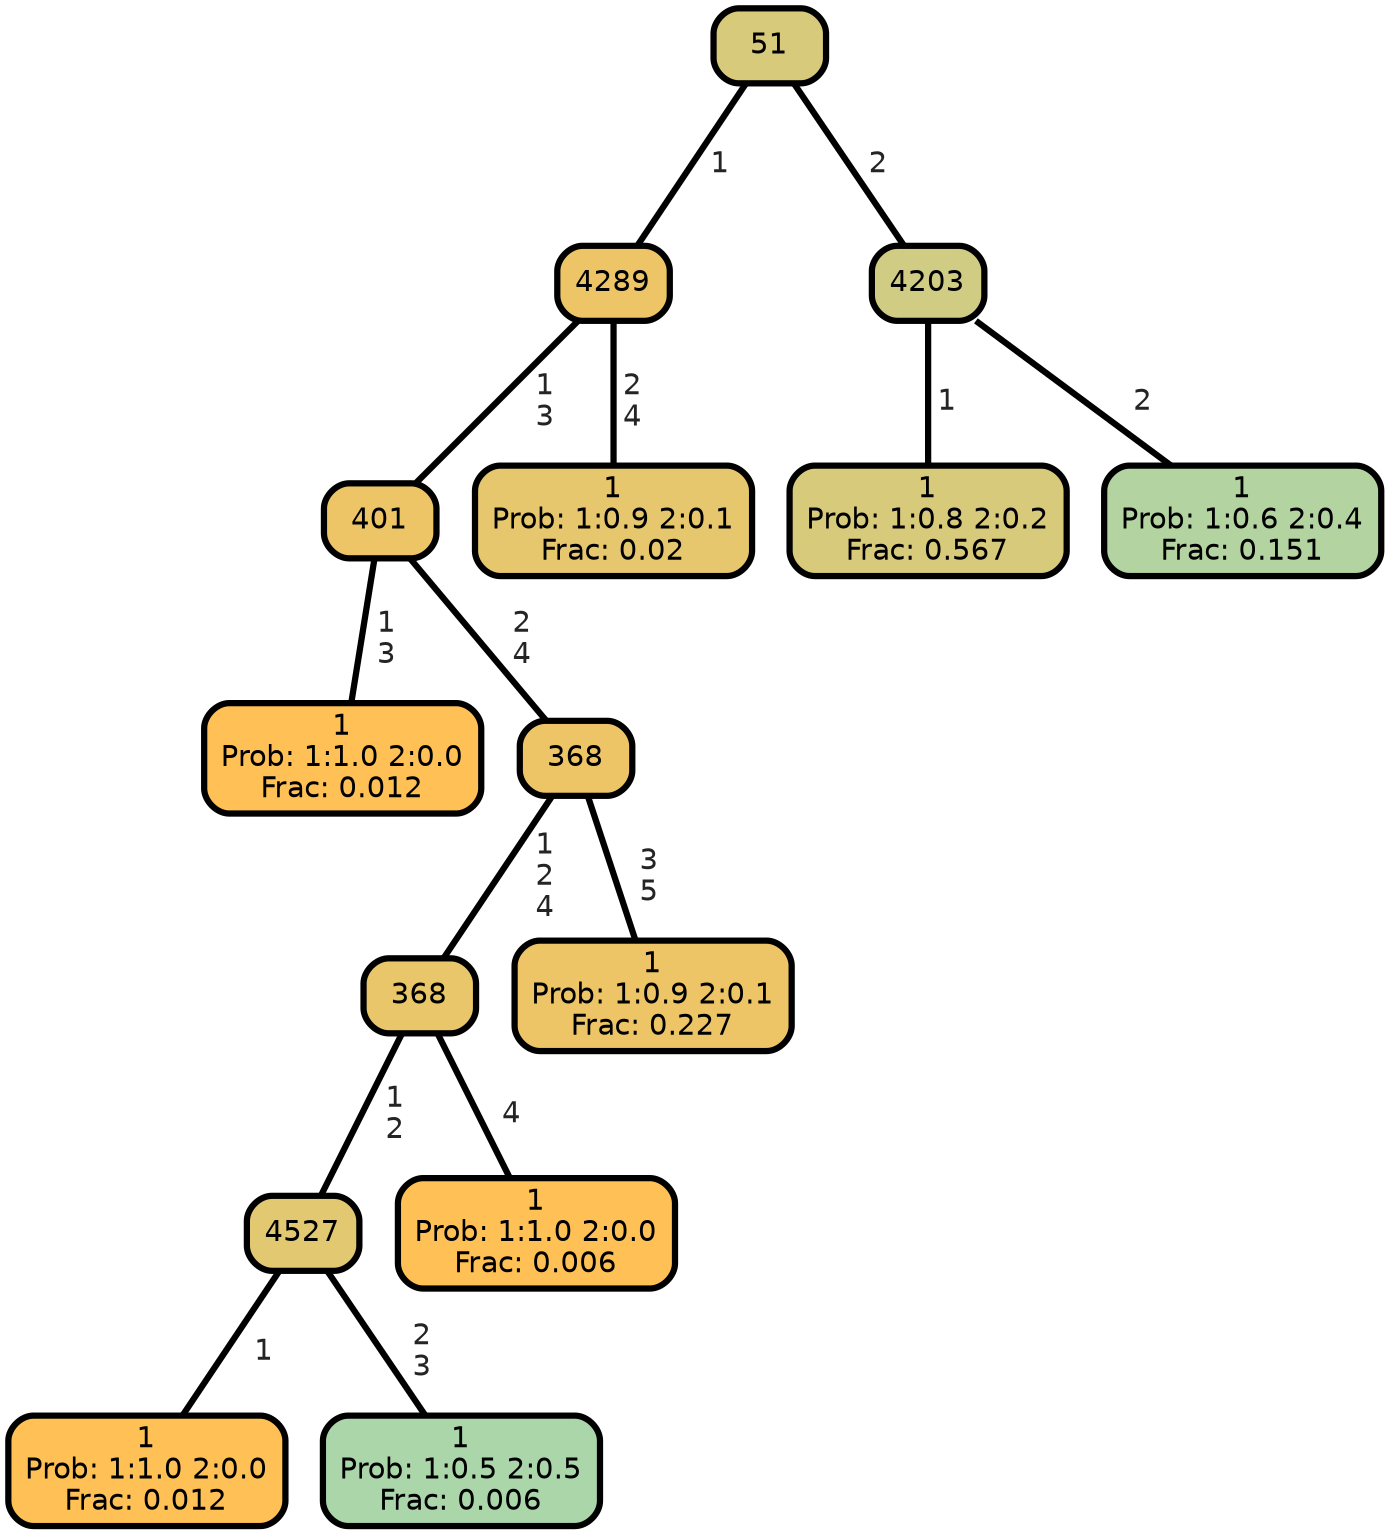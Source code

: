 graph Tree {
node [shape=box, style="filled, rounded",color="black",penwidth="3",fontcolor="black",                 fontname=helvetica] ;
graph [ranksep="0 equally", splines=straight,                 bgcolor=transparent, dpi=200] ;
edge [fontname=helvetica, fontweight=bold,fontcolor=grey14,color=black] ;
0 [label="1
Prob: 1:1.0 2:0.0
Frac: 0.012", fillcolor="#ffc155"] ;
1 [label="401", fillcolor="#eec566"] ;
2 [label="1
Prob: 1:1.0 2:0.0
Frac: 0.012", fillcolor="#ffc155"] ;
3 [label="4527", fillcolor="#e2c871"] ;
4 [label="1
Prob: 1:0.5 2:0.5
Frac: 0.006", fillcolor="#aad6aa"] ;
5 [label="368", fillcolor="#e9c66a"] ;
6 [label="1
Prob: 1:1.0 2:0.0
Frac: 0.006", fillcolor="#ffc155"] ;
7 [label="368", fillcolor="#edc566"] ;
8 [label="1
Prob: 1:0.9 2:0.1
Frac: 0.227", fillcolor="#edc566"] ;
9 [label="4289", fillcolor="#edc566"] ;
10 [label="1
Prob: 1:0.9 2:0.1
Frac: 0.02", fillcolor="#e6c76d"] ;
11 [label="51", fillcolor="#d8ca7b"] ;
12 [label="1
Prob: 1:0.8 2:0.2
Frac: 0.567", fillcolor="#d8ca7b"] ;
13 [label="4203", fillcolor="#d0cc83"] ;
14 [label="1
Prob: 1:0.6 2:0.4
Frac: 0.151", fillcolor="#b3d3a0"] ;
1 -- 0 [label=" 1\n 3",penwidth=3] ;
1 -- 7 [label=" 2\n 4",penwidth=3] ;
3 -- 2 [label=" 1",penwidth=3] ;
3 -- 4 [label=" 2\n 3",penwidth=3] ;
5 -- 3 [label=" 1\n 2",penwidth=3] ;
5 -- 6 [label=" 4",penwidth=3] ;
7 -- 5 [label=" 1\n 2\n 4",penwidth=3] ;
7 -- 8 [label=" 3\n 5",penwidth=3] ;
9 -- 1 [label=" 1\n 3",penwidth=3] ;
9 -- 10 [label=" 2\n 4",penwidth=3] ;
11 -- 9 [label=" 1",penwidth=3] ;
11 -- 13 [label=" 2",penwidth=3] ;
13 -- 12 [label=" 1",penwidth=3] ;
13 -- 14 [label=" 2",penwidth=3] ;
{rank = same;}}